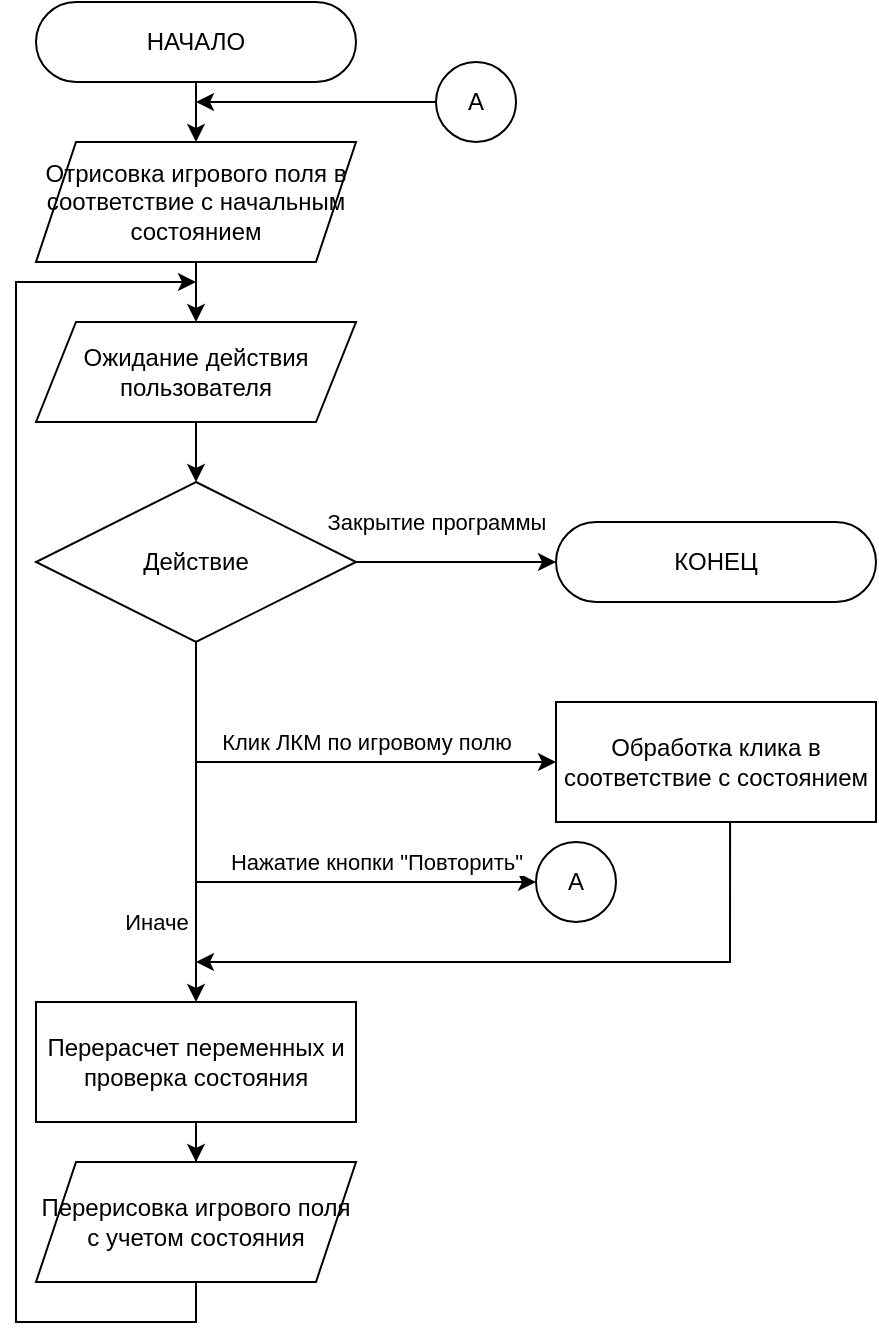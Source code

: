 <mxfile version="14.6.13" type="device"><diagram id="C5RBs43oDa-KdzZeNtuy" name="Page-1"><mxGraphModel dx="1102" dy="614" grid="1" gridSize="10" guides="1" tooltips="1" connect="1" arrows="1" fold="1" page="1" pageScale="1" pageWidth="827" pageHeight="1169" math="0" shadow="0"><root><mxCell id="WIyWlLk6GJQsqaUBKTNV-0"/><mxCell id="WIyWlLk6GJQsqaUBKTNV-1" parent="WIyWlLk6GJQsqaUBKTNV-0"/><mxCell id="BNYzRAl1_22ZXN1-mSoj-2" value="" style="edgeStyle=orthogonalEdgeStyle;rounded=0;orthogonalLoop=1;jettySize=auto;html=1;" edge="1" parent="WIyWlLk6GJQsqaUBKTNV-1" source="BNYzRAl1_22ZXN1-mSoj-0" target="BNYzRAl1_22ZXN1-mSoj-1"><mxGeometry relative="1" as="geometry"/></mxCell><mxCell id="BNYzRAl1_22ZXN1-mSoj-0" value="НАЧАЛО" style="rounded=1;whiteSpace=wrap;html=1;arcSize=50;strokeWidth=1;fontSize=12;" vertex="1" parent="WIyWlLk6GJQsqaUBKTNV-1"><mxGeometry x="40" y="40" width="160" height="40" as="geometry"/></mxCell><mxCell id="BNYzRAl1_22ZXN1-mSoj-4" value="" style="edgeStyle=orthogonalEdgeStyle;rounded=0;orthogonalLoop=1;jettySize=auto;html=1;" edge="1" parent="WIyWlLk6GJQsqaUBKTNV-1" source="BNYzRAl1_22ZXN1-mSoj-1" target="BNYzRAl1_22ZXN1-mSoj-3"><mxGeometry relative="1" as="geometry"/></mxCell><mxCell id="BNYzRAl1_22ZXN1-mSoj-1" value="Отрисовка игрового поля в соответствие с начальным состоянием" style="shape=parallelogram;perimeter=parallelogramPerimeter;whiteSpace=wrap;html=1;fixedSize=1;" vertex="1" parent="WIyWlLk6GJQsqaUBKTNV-1"><mxGeometry x="40" y="110" width="160" height="60" as="geometry"/></mxCell><mxCell id="BNYzRAl1_22ZXN1-mSoj-7" value="" style="edgeStyle=orthogonalEdgeStyle;rounded=0;orthogonalLoop=1;jettySize=auto;html=1;" edge="1" parent="WIyWlLk6GJQsqaUBKTNV-1" source="BNYzRAl1_22ZXN1-mSoj-3" target="BNYzRAl1_22ZXN1-mSoj-6"><mxGeometry relative="1" as="geometry"/></mxCell><mxCell id="BNYzRAl1_22ZXN1-mSoj-3" value="Ожидание действия пользователя" style="shape=parallelogram;perimeter=parallelogramPerimeter;whiteSpace=wrap;html=1;fixedSize=1;" vertex="1" parent="WIyWlLk6GJQsqaUBKTNV-1"><mxGeometry x="40" y="200" width="160" height="50" as="geometry"/></mxCell><mxCell id="BNYzRAl1_22ZXN1-mSoj-9" value="Закрытие программы" style="edgeStyle=orthogonalEdgeStyle;rounded=0;orthogonalLoop=1;jettySize=auto;html=1;" edge="1" parent="WIyWlLk6GJQsqaUBKTNV-1" source="BNYzRAl1_22ZXN1-mSoj-6" target="BNYzRAl1_22ZXN1-mSoj-8"><mxGeometry x="-0.2" y="20" relative="1" as="geometry"><mxPoint as="offset"/></mxGeometry></mxCell><mxCell id="BNYzRAl1_22ZXN1-mSoj-20" value="Иначе" style="edgeStyle=orthogonalEdgeStyle;rounded=0;orthogonalLoop=1;jettySize=auto;html=1;entryX=0.5;entryY=0;entryDx=0;entryDy=0;" edge="1" parent="WIyWlLk6GJQsqaUBKTNV-1" source="BNYzRAl1_22ZXN1-mSoj-6" target="BNYzRAl1_22ZXN1-mSoj-15"><mxGeometry x="0.556" y="-20" relative="1" as="geometry"><mxPoint x="120" y="480" as="targetPoint"/><mxPoint as="offset"/></mxGeometry></mxCell><mxCell id="BNYzRAl1_22ZXN1-mSoj-6" value="Действие" style="rhombus;whiteSpace=wrap;html=1;" vertex="1" parent="WIyWlLk6GJQsqaUBKTNV-1"><mxGeometry x="40" y="280" width="160" height="80" as="geometry"/></mxCell><mxCell id="BNYzRAl1_22ZXN1-mSoj-8" value="КОНЕЦ" style="rounded=1;whiteSpace=wrap;html=1;arcSize=50;strokeWidth=1;fontSize=12;" vertex="1" parent="WIyWlLk6GJQsqaUBKTNV-1"><mxGeometry x="300" y="300" width="160" height="40" as="geometry"/></mxCell><mxCell id="BNYzRAl1_22ZXN1-mSoj-22" value="" style="edgeStyle=orthogonalEdgeStyle;rounded=0;orthogonalLoop=1;jettySize=auto;html=1;exitX=0.544;exitY=1;exitDx=0;exitDy=0;exitPerimeter=0;" edge="1" parent="WIyWlLk6GJQsqaUBKTNV-1" source="BNYzRAl1_22ZXN1-mSoj-12"><mxGeometry relative="1" as="geometry"><mxPoint x="120" y="520" as="targetPoint"/><Array as="points"><mxPoint x="387" y="520"/></Array></mxGeometry></mxCell><mxCell id="BNYzRAl1_22ZXN1-mSoj-12" value="Обработка клика в соответствие с состоянием" style="rounded=0;whiteSpace=wrap;html=1;" vertex="1" parent="WIyWlLk6GJQsqaUBKTNV-1"><mxGeometry x="300" y="390" width="160" height="60" as="geometry"/></mxCell><mxCell id="BNYzRAl1_22ZXN1-mSoj-13" value="Клик ЛКМ по игровому полю" style="endArrow=classic;html=1;entryX=0;entryY=0.5;entryDx=0;entryDy=0;entryPerimeter=0;" edge="1" parent="WIyWlLk6GJQsqaUBKTNV-1" target="BNYzRAl1_22ZXN1-mSoj-12"><mxGeometry x="-0.053" y="10" width="50" height="50" relative="1" as="geometry"><mxPoint x="120" y="420" as="sourcePoint"/><mxPoint x="440" y="380" as="targetPoint"/><mxPoint as="offset"/></mxGeometry></mxCell><mxCell id="BNYzRAl1_22ZXN1-mSoj-17" value="" style="edgeStyle=orthogonalEdgeStyle;rounded=0;orthogonalLoop=1;jettySize=auto;html=1;exitX=0.5;exitY=1;exitDx=0;exitDy=0;" edge="1" parent="WIyWlLk6GJQsqaUBKTNV-1" source="BNYzRAl1_22ZXN1-mSoj-14"><mxGeometry relative="1" as="geometry"><mxPoint x="120" y="180" as="targetPoint"/><Array as="points"><mxPoint x="120" y="700"/><mxPoint x="30" y="700"/><mxPoint x="30" y="180"/></Array></mxGeometry></mxCell><mxCell id="BNYzRAl1_22ZXN1-mSoj-14" value="Перерисовка игрового поля с учетом состояния" style="shape=parallelogram;perimeter=parallelogramPerimeter;whiteSpace=wrap;html=1;fixedSize=1;" vertex="1" parent="WIyWlLk6GJQsqaUBKTNV-1"><mxGeometry x="40" y="620" width="160" height="60" as="geometry"/></mxCell><mxCell id="BNYzRAl1_22ZXN1-mSoj-18" value="" style="edgeStyle=orthogonalEdgeStyle;rounded=0;orthogonalLoop=1;jettySize=auto;html=1;" edge="1" parent="WIyWlLk6GJQsqaUBKTNV-1" source="BNYzRAl1_22ZXN1-mSoj-15" target="BNYzRAl1_22ZXN1-mSoj-14"><mxGeometry relative="1" as="geometry"/></mxCell><mxCell id="BNYzRAl1_22ZXN1-mSoj-15" value="Перерасчет переменных и проверка состояния" style="rounded=0;whiteSpace=wrap;html=1;" vertex="1" parent="WIyWlLk6GJQsqaUBKTNV-1"><mxGeometry x="40" y="540" width="160" height="60" as="geometry"/></mxCell><mxCell id="BNYzRAl1_22ZXN1-mSoj-23" value="A" style="ellipse;whiteSpace=wrap;html=1;aspect=fixed;" vertex="1" parent="WIyWlLk6GJQsqaUBKTNV-1"><mxGeometry x="290" y="460" width="40" height="40" as="geometry"/></mxCell><mxCell id="BNYzRAl1_22ZXN1-mSoj-25" value="Нажатие кнопки &quot;Повторить&quot;" style="endArrow=classic;html=1;entryX=0;entryY=0.5;entryDx=0;entryDy=0;" edge="1" parent="WIyWlLk6GJQsqaUBKTNV-1" target="BNYzRAl1_22ZXN1-mSoj-23"><mxGeometry x="0.059" y="10" width="50" height="50" relative="1" as="geometry"><mxPoint x="120" y="480" as="sourcePoint"/><mxPoint x="440" y="380" as="targetPoint"/><mxPoint as="offset"/></mxGeometry></mxCell><mxCell id="BNYzRAl1_22ZXN1-mSoj-27" value="" style="edgeStyle=orthogonalEdgeStyle;rounded=0;orthogonalLoop=1;jettySize=auto;html=1;" edge="1" parent="WIyWlLk6GJQsqaUBKTNV-1" source="BNYzRAl1_22ZXN1-mSoj-26"><mxGeometry relative="1" as="geometry"><mxPoint x="120" y="90" as="targetPoint"/></mxGeometry></mxCell><mxCell id="BNYzRAl1_22ZXN1-mSoj-26" value="A" style="ellipse;whiteSpace=wrap;html=1;aspect=fixed;" vertex="1" parent="WIyWlLk6GJQsqaUBKTNV-1"><mxGeometry x="240" y="70" width="40" height="40" as="geometry"/></mxCell></root></mxGraphModel></diagram></mxfile>